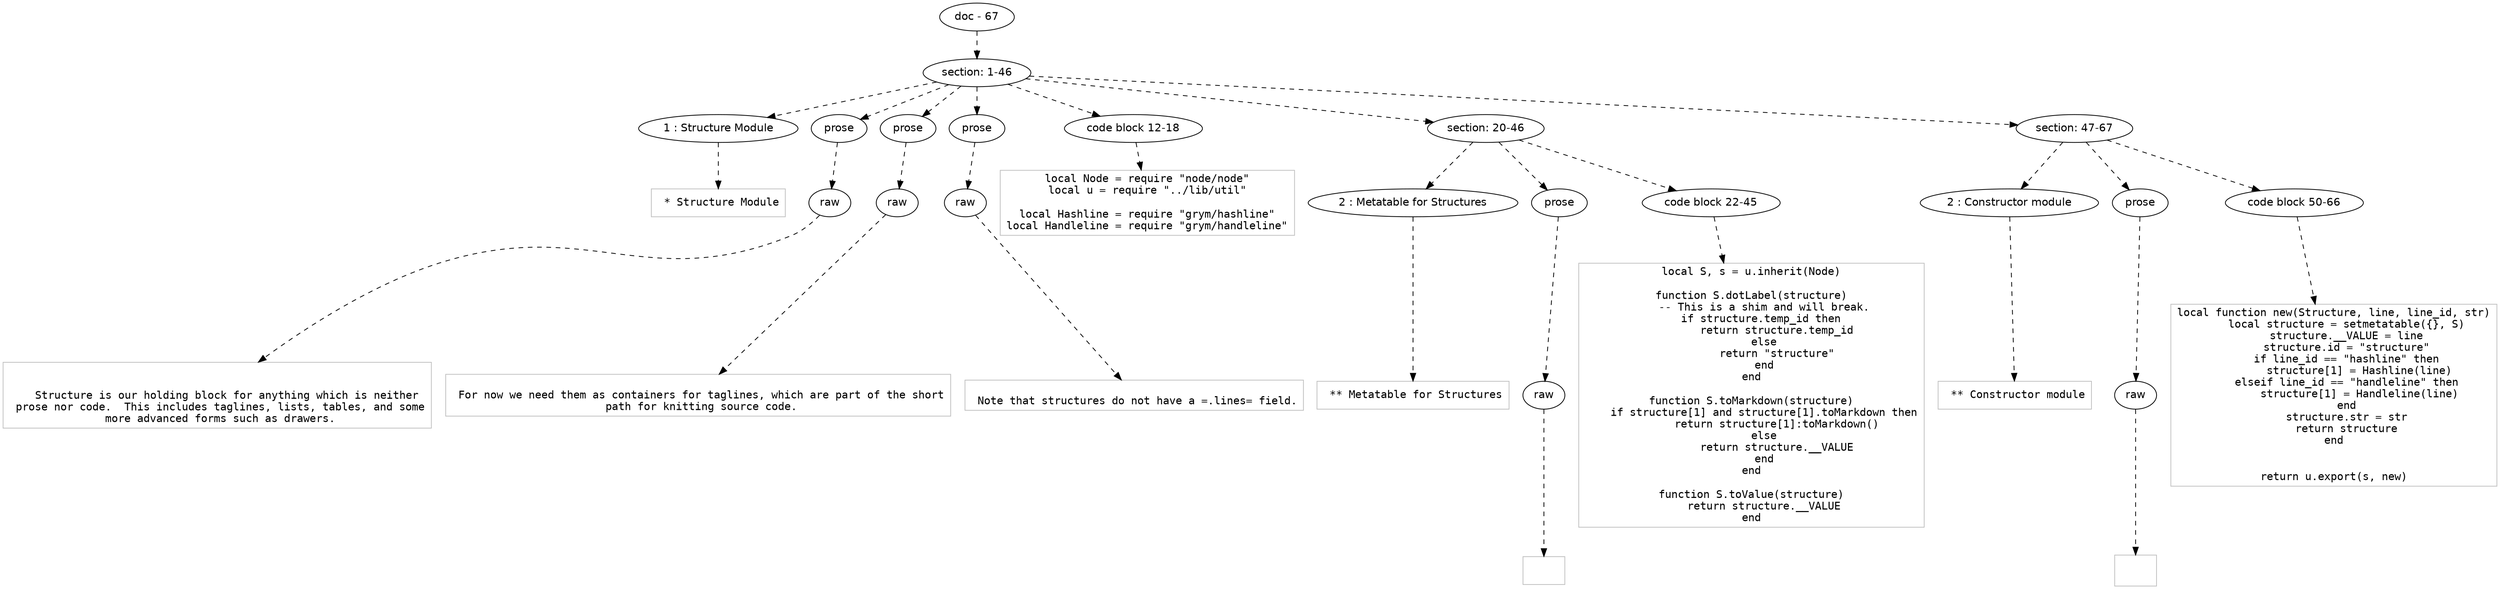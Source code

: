 digraph hierarchy {

node [fontname=Helvetica]
edge [style=dashed]

doc_0 [label="doc - 67"]


doc_0 -> { section_1}
{rank=same; section_1}

section_1 [label="section: 1-46"]


section_1 -> { header_2 prose_3 prose_4 prose_5 codeblock_6 section_7 section_8}
{rank=same; header_2 prose_3 prose_4 prose_5 codeblock_6 section_7 section_8}

header_2 [label="1 : Structure Module"]

prose_3 [label="prose"]

prose_4 [label="prose"]

prose_5 [label="prose"]

codeblock_6 [label="code block 12-18"]

section_7 [label="section: 20-46"]

section_8 [label="section: 47-67"]


header_2 -> leaf_9
leaf_9  [color=Gray,shape=rectangle,fontname=Inconsolata,label=" * Structure Module"]
prose_3 -> { raw_10}
{rank=same; raw_10}

raw_10 [label="raw"]


raw_10 -> leaf_11
leaf_11  [color=Gray,shape=rectangle,fontname=Inconsolata,label="

   Structure is our holding block for anything which is neither
 prose nor code.  This includes taglines, lists, tables, and some
 more advanced forms such as drawers.
"]
prose_4 -> { raw_12}
{rank=same; raw_12}

raw_12 [label="raw"]


raw_12 -> leaf_13
leaf_13  [color=Gray,shape=rectangle,fontname=Inconsolata,label="
 For now we need them as containers for taglines, which are part of the short
 path for knitting source code.
"]
prose_5 -> { raw_14}
{rank=same; raw_14}

raw_14 [label="raw"]


raw_14 -> leaf_15
leaf_15  [color=Gray,shape=rectangle,fontname=Inconsolata,label="
 Note that structures do not have a =.lines= field.
"]
codeblock_6 -> leaf_16
leaf_16  [color=Gray,shape=rectangle,fontname=Inconsolata,label="local Node = require \"node/node\"
local u = require \"../lib/util\"

local Hashline = require \"grym/hashline\"
local Handleline = require \"grym/handleline\""]
section_7 -> { header_17 prose_18 codeblock_19}
{rank=same; header_17 prose_18 codeblock_19}

header_17 [label="2 : Metatable for Structures"]

prose_18 [label="prose"]

codeblock_19 [label="code block 22-45"]


header_17 -> leaf_20
leaf_20  [color=Gray,shape=rectangle,fontname=Inconsolata,label=" ** Metatable for Structures"]
prose_18 -> { raw_21}
{rank=same; raw_21}

raw_21 [label="raw"]


raw_21 -> leaf_22
leaf_22  [color=Gray,shape=rectangle,fontname=Inconsolata,label="
"]
codeblock_19 -> leaf_23
leaf_23  [color=Gray,shape=rectangle,fontname=Inconsolata,label="local S, s = u.inherit(Node)

function S.dotLabel(structure)
    -- This is a shim and will break.
    if structure.temp_id then 
        return structure.temp_id
    else
        return \"structure\"
    end
end

function S.toMarkdown(structure)
    if structure[1] and structure[1].toMarkdown then
        return structure[1]:toMarkdown()
    else
        return structure.__VALUE
    end
end

function S.toValue(structure)
    return structure.__VALUE
end"]
section_8 -> { header_24 prose_25 codeblock_26}
{rank=same; header_24 prose_25 codeblock_26}

header_24 [label="2 : Constructor module"]

prose_25 [label="prose"]

codeblock_26 [label="code block 50-66"]


header_24 -> leaf_27
leaf_27  [color=Gray,shape=rectangle,fontname=Inconsolata,label=" ** Constructor module"]
prose_25 -> { raw_28}
{rank=same; raw_28}

raw_28 [label="raw"]


raw_28 -> leaf_29
leaf_29  [color=Gray,shape=rectangle,fontname=Inconsolata,label="

"]
codeblock_26 -> leaf_30
leaf_30  [color=Gray,shape=rectangle,fontname=Inconsolata,label="local function new(Structure, line, line_id, str)
    local structure = setmetatable({}, S)
    structure.__VALUE = line
    structure.id = \"structure\"
    if line_id == \"hashline\" then
        structure[1] = Hashline(line)
    elseif line_id == \"handleline\" then
        structure[1] = Handleline(line)
    end
    structure.str = str
    return structure
end


return u.export(s, new)"]

}

